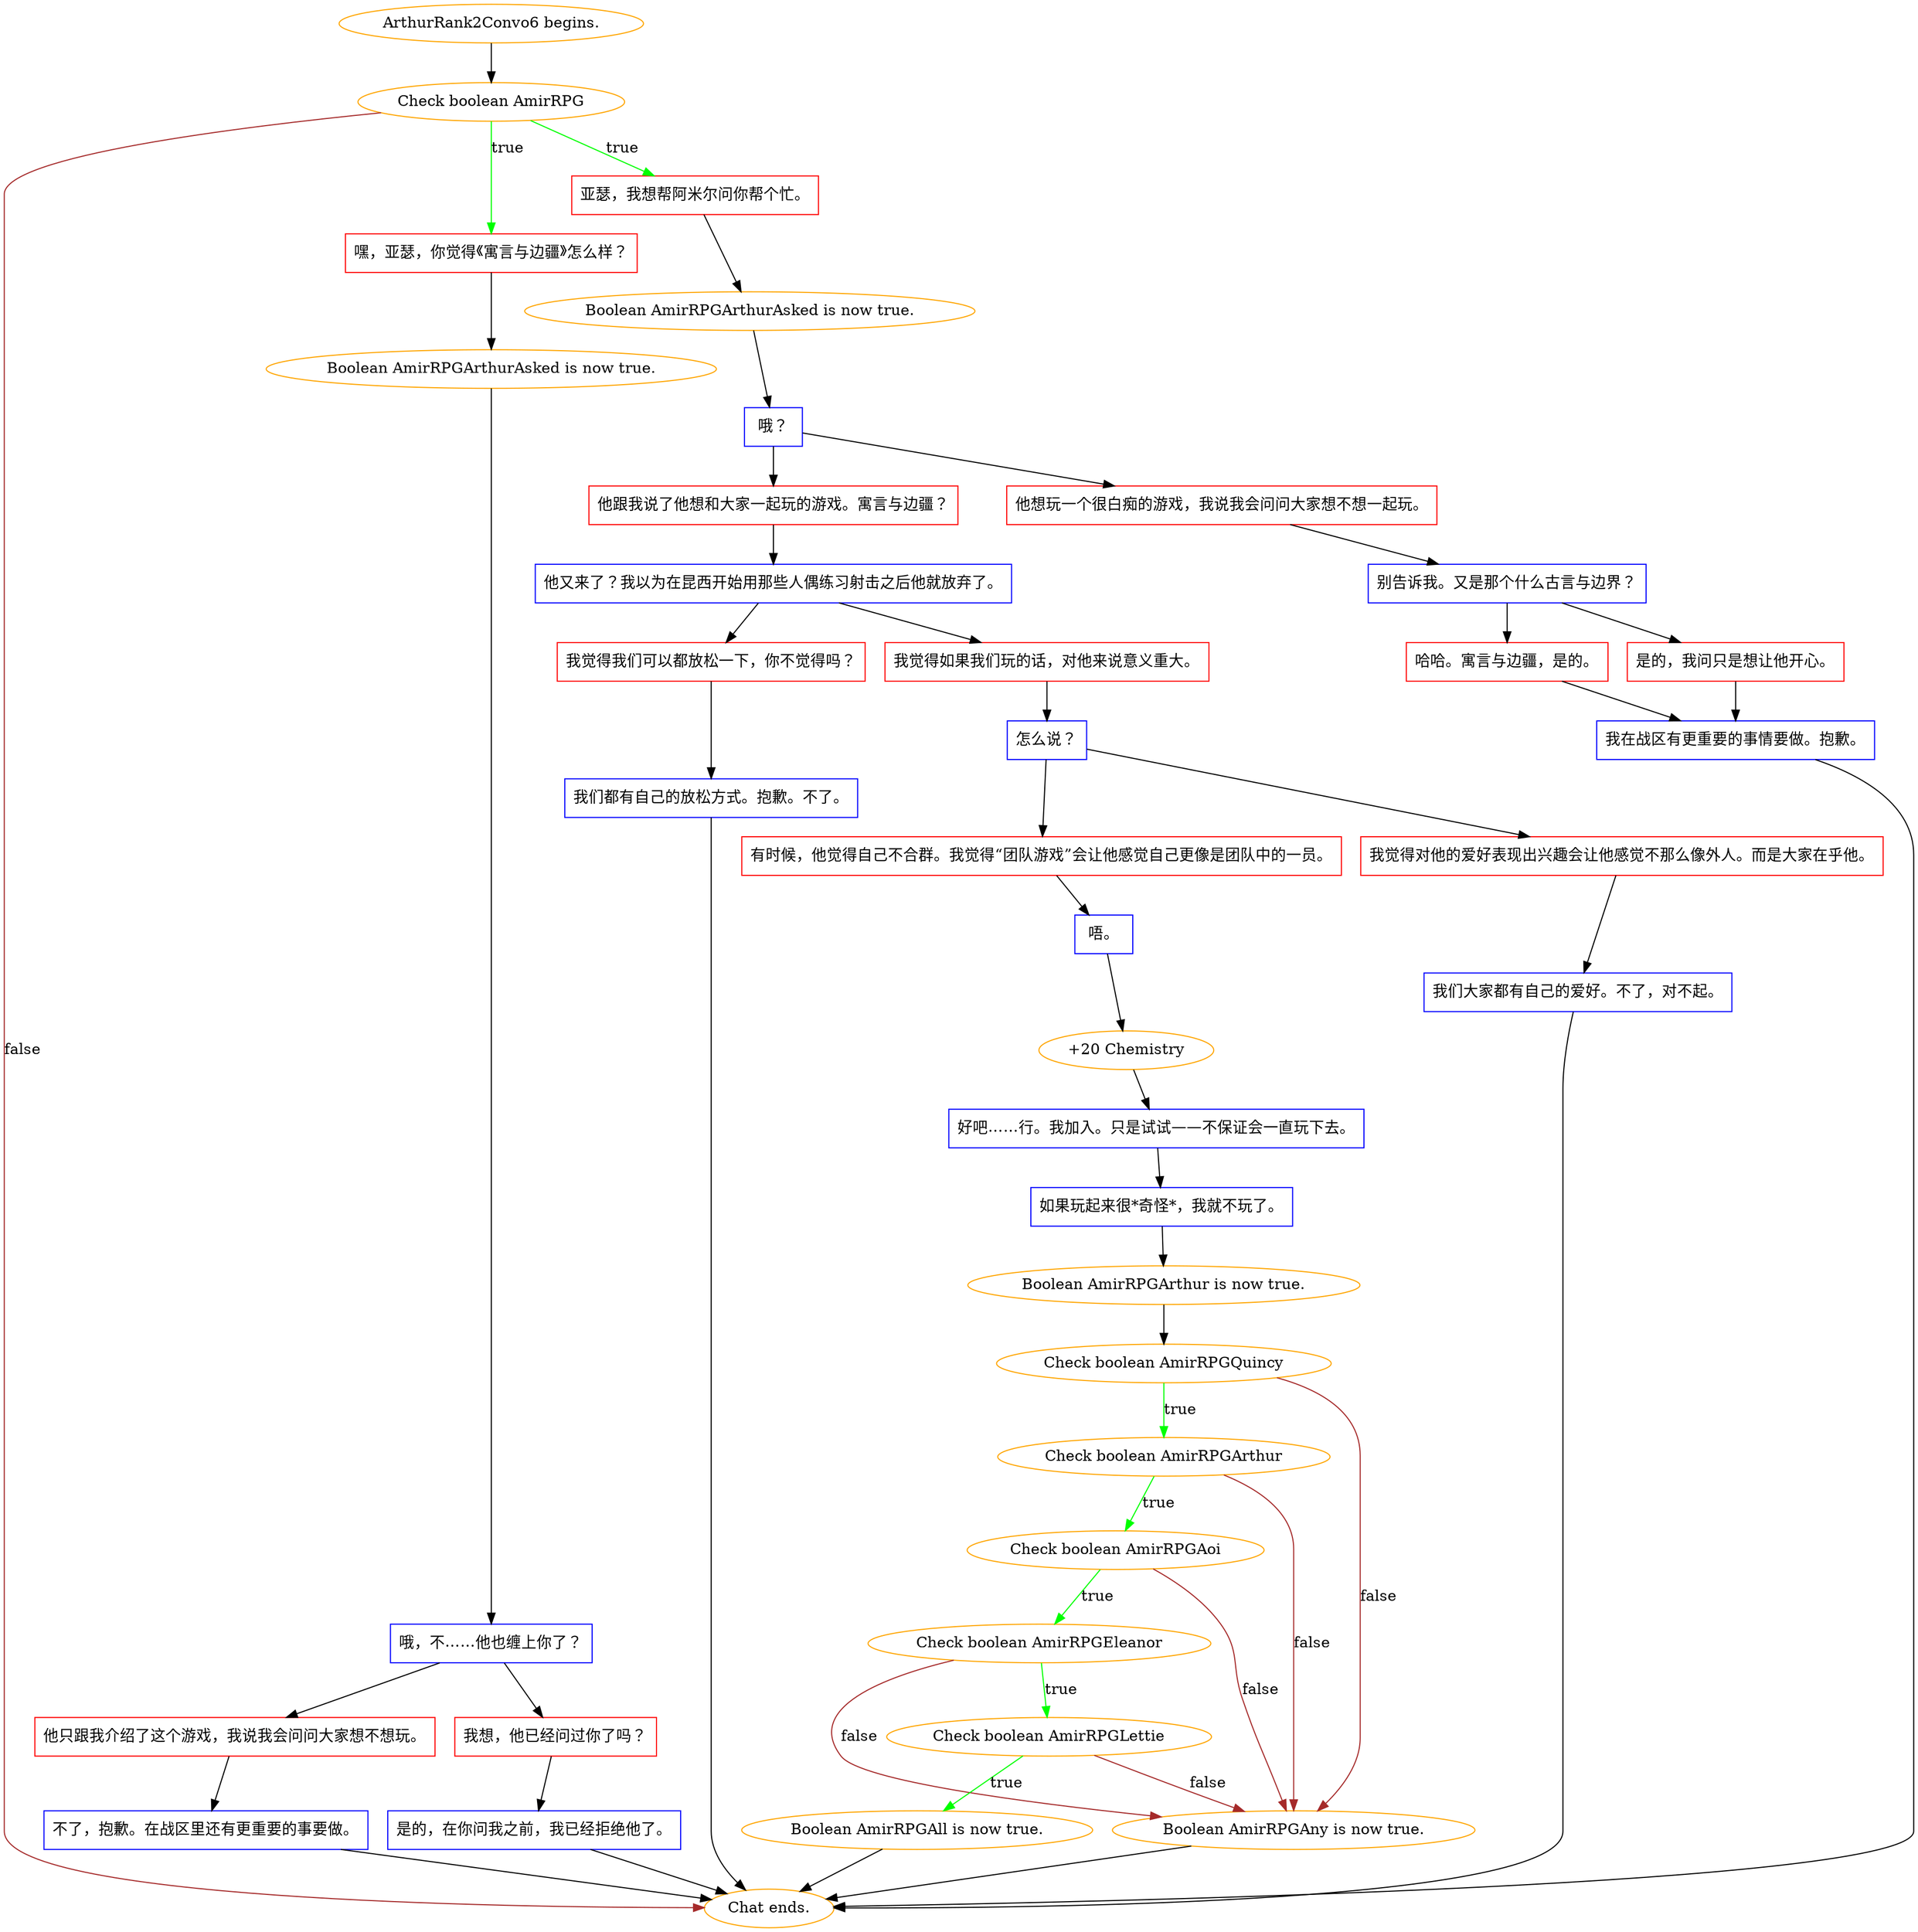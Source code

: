 digraph {
	"ArthurRank2Convo6 begins." [color=orange];
		"ArthurRank2Convo6 begins." -> j1855590608;
	j1855590608 [label="Check boolean AmirRPG",color=orange];
		j1855590608 -> j2759451747 [label=true,color=green];
		j1855590608 -> j428913447 [label=true,color=green];
		j1855590608 -> "Chat ends." [label=false,color=brown];
	j2759451747 [label="嘿，亚瑟，你觉得《寓言与边疆》怎么样？",shape=box,color=red];
		j2759451747 -> j3504582106;
	j428913447 [label="亚瑟，我想帮阿米尔问你帮个忙。",shape=box,color=red];
		j428913447 -> j2106063000;
	"Chat ends." [color=orange];
	j3504582106 [label="Boolean AmirRPGArthurAsked is now true.",color=orange];
		j3504582106 -> j1915775122;
	j2106063000 [label="Boolean AmirRPGArthurAsked is now true.",color=orange];
		j2106063000 -> j4044575059;
	j1915775122 [label="哦，不……他也缠上你了？",shape=box,color=blue];
		j1915775122 -> j1870033626;
		j1915775122 -> j3013804104;
	j4044575059 [label="哦？",shape=box,color=blue];
		j4044575059 -> j4115244319;
		j4044575059 -> j627501933;
	j1870033626 [label="我想，他已经问过你了吗？",shape=box,color=red];
		j1870033626 -> j1160109101;
	j3013804104 [label="他只跟我介绍了这个游戏，我说我会问问大家想不想玩。",shape=box,color=red];
		j3013804104 -> j1459597301;
	j4115244319 [label="他跟我说了他想和大家一起玩的游戏。寓言与边疆？",shape=box,color=red];
		j4115244319 -> j1197344463;
	j627501933 [label="他想玩一个很白痴的游戏，我说我会问问大家想不想一起玩。",shape=box,color=red];
		j627501933 -> j2343349631;
	j1160109101 [label="是的，在你问我之前，我已经拒绝他了。",shape=box,color=blue];
		j1160109101 -> "Chat ends.";
	j1459597301 [label="不了，抱歉。在战区里还有更重要的事要做。",shape=box,color=blue];
		j1459597301 -> "Chat ends.";
	j1197344463 [label="他又来了？我以为在昆西开始用那些人偶练习射击之后他就放弃了。",shape=box,color=blue];
		j1197344463 -> j2281262503;
		j1197344463 -> j2530485133;
	j2343349631 [label="别告诉我。又是那个什么古言与边界？",shape=box,color=blue];
		j2343349631 -> j2364991866;
		j2343349631 -> j2437383696;
	j2281262503 [label="我觉得我们可以都放松一下，你不觉得吗？",shape=box,color=red];
		j2281262503 -> j3190444950;
	j2530485133 [label="我觉得如果我们玩的话，对他来说意义重大。",shape=box,color=red];
		j2530485133 -> j387804126;
	j2364991866 [label="哈哈。寓言与边疆，是的。",shape=box,color=red];
		j2364991866 -> j4276588937;
	j2437383696 [label="是的，我问只是想让他开心。",shape=box,color=red];
		j2437383696 -> j4276588937;
	j3190444950 [label="我们都有自己的放松方式。抱歉。不了。",shape=box,color=blue];
		j3190444950 -> "Chat ends.";
	j387804126 [label="怎么说？",shape=box,color=blue];
		j387804126 -> j4162500516;
		j387804126 -> j321783578;
	j4276588937 [label="我在战区有更重要的事情要做。抱歉。",shape=box,color=blue];
		j4276588937 -> "Chat ends.";
	j4162500516 [label="有时候，他觉得自己不合群。我觉得“团队游戏”会让他感觉自己更像是团队中的一员。",shape=box,color=red];
		j4162500516 -> j3370143084;
	j321783578 [label="我觉得对他的爱好表现出兴趣会让他感觉不那么像外人。而是大家在乎他。",shape=box,color=red];
		j321783578 -> j2031961524;
	j3370143084 [label="唔。",shape=box,color=blue];
		j3370143084 -> j1842208136;
	j2031961524 [label="我们大家都有自己的爱好。不了，对不起。",shape=box,color=blue];
		j2031961524 -> "Chat ends.";
	j1842208136 [label="+20 Chemistry",color=orange];
		j1842208136 -> j1296104764;
	j1296104764 [label="好吧……行。我加入。只是试试——不保证会一直玩下去。",shape=box,color=blue];
		j1296104764 -> j105175623;
	j105175623 [label="如果玩起来很*奇怪*，我就不玩了。",shape=box,color=blue];
		j105175623 -> j2752900129;
	j2752900129 [label="Boolean AmirRPGArthur is now true.",color=orange];
		j2752900129 -> j2587658351;
	j2587658351 [label="Check boolean AmirRPGQuincy",color=orange];
		j2587658351 -> j4272770091 [label=true,color=green];
		j2587658351 -> j1992773596 [label=false,color=brown];
	j4272770091 [label="Check boolean AmirRPGArthur",color=orange];
		j4272770091 -> j36500747 [label=true,color=green];
		j4272770091 -> j1992773596 [label=false,color=brown];
	j1992773596 [label="Boolean AmirRPGAny is now true.",color=orange];
		j1992773596 -> "Chat ends.";
	j36500747 [label="Check boolean AmirRPGAoi",color=orange];
		j36500747 -> j1856519486 [label=true,color=green];
		j36500747 -> j1992773596 [label=false,color=brown];
	j1856519486 [label="Check boolean AmirRPGEleanor",color=orange];
		j1856519486 -> j3730204203 [label=true,color=green];
		j1856519486 -> j1992773596 [label=false,color=brown];
	j3730204203 [label="Check boolean AmirRPGLettie",color=orange];
		j3730204203 -> j2677000302 [label=true,color=green];
		j3730204203 -> j1992773596 [label=false,color=brown];
	j2677000302 [label="Boolean AmirRPGAll is now true.",color=orange];
		j2677000302 -> "Chat ends.";
}